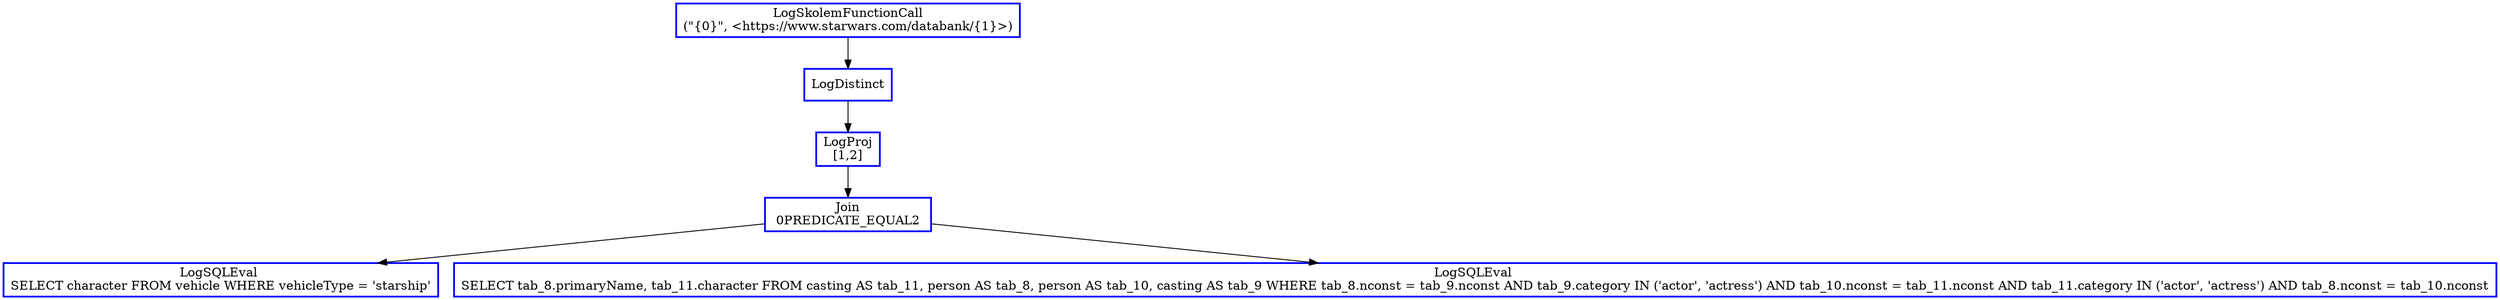 digraph  g{
node [shape=rectangle, color=black, fontcolor=black, style=bold]
0 [label="LogSkolemFunctionCall
(\"{0}\", <https://www.starwars.com/databank/{1}>)" , color = blue] ; 
1 [label="LogDistinct" , color = blue] ; 
0 -> 1 ; 
2 [label="LogProj
[1,2]" , color = blue] ; 
1 -> 2 ; 
3 [label="Join\n 0PREDICATE_EQUAL2 ", color = blue] ; 
2 -> 3 ; 
4 [label="LogSQLEval 
SELECT character FROM vehicle WHERE vehicleType = 'starship'", color = blue] ; 
3 -> 4 ; 
5 [label="LogSQLEval 
SELECT tab_8.primaryName, tab_11.character FROM casting AS tab_11, person AS tab_8, person AS tab_10, casting AS tab_9 WHERE tab_8.nconst = tab_9.nconst AND tab_9.category IN ('actor', 'actress') AND tab_10.nconst = tab_11.nconst AND tab_11.category IN ('actor', 'actress') AND tab_8.nconst = tab_10.nconst", color = blue] ; 
3 -> 5 ; 
}

